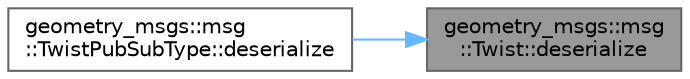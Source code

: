 digraph "geometry_msgs::msg::Twist::deserialize"
{
 // INTERACTIVE_SVG=YES
 // LATEX_PDF_SIZE
  bgcolor="transparent";
  edge [fontname=Helvetica,fontsize=10,labelfontname=Helvetica,labelfontsize=10];
  node [fontname=Helvetica,fontsize=10,shape=box,height=0.2,width=0.4];
  rankdir="RL";
  Node1 [id="Node000001",label="geometry_msgs::msg\l::Twist::deserialize",height=0.2,width=0.4,color="gray40", fillcolor="grey60", style="filled", fontcolor="black",tooltip="This function deserializes an object using CDR serialization."];
  Node1 -> Node2 [id="edge1_Node000001_Node000002",dir="back",color="steelblue1",style="solid",tooltip=" "];
  Node2 [id="Node000002",label="geometry_msgs::msg\l::TwistPubSubType::deserialize",height=0.2,width=0.4,color="grey40", fillcolor="white", style="filled",URL="$d1/d91/classgeometry__msgs_1_1msg_1_1TwistPubSubType.html#afcde883662513c3a27571df056909fe0",tooltip=" "];
}
